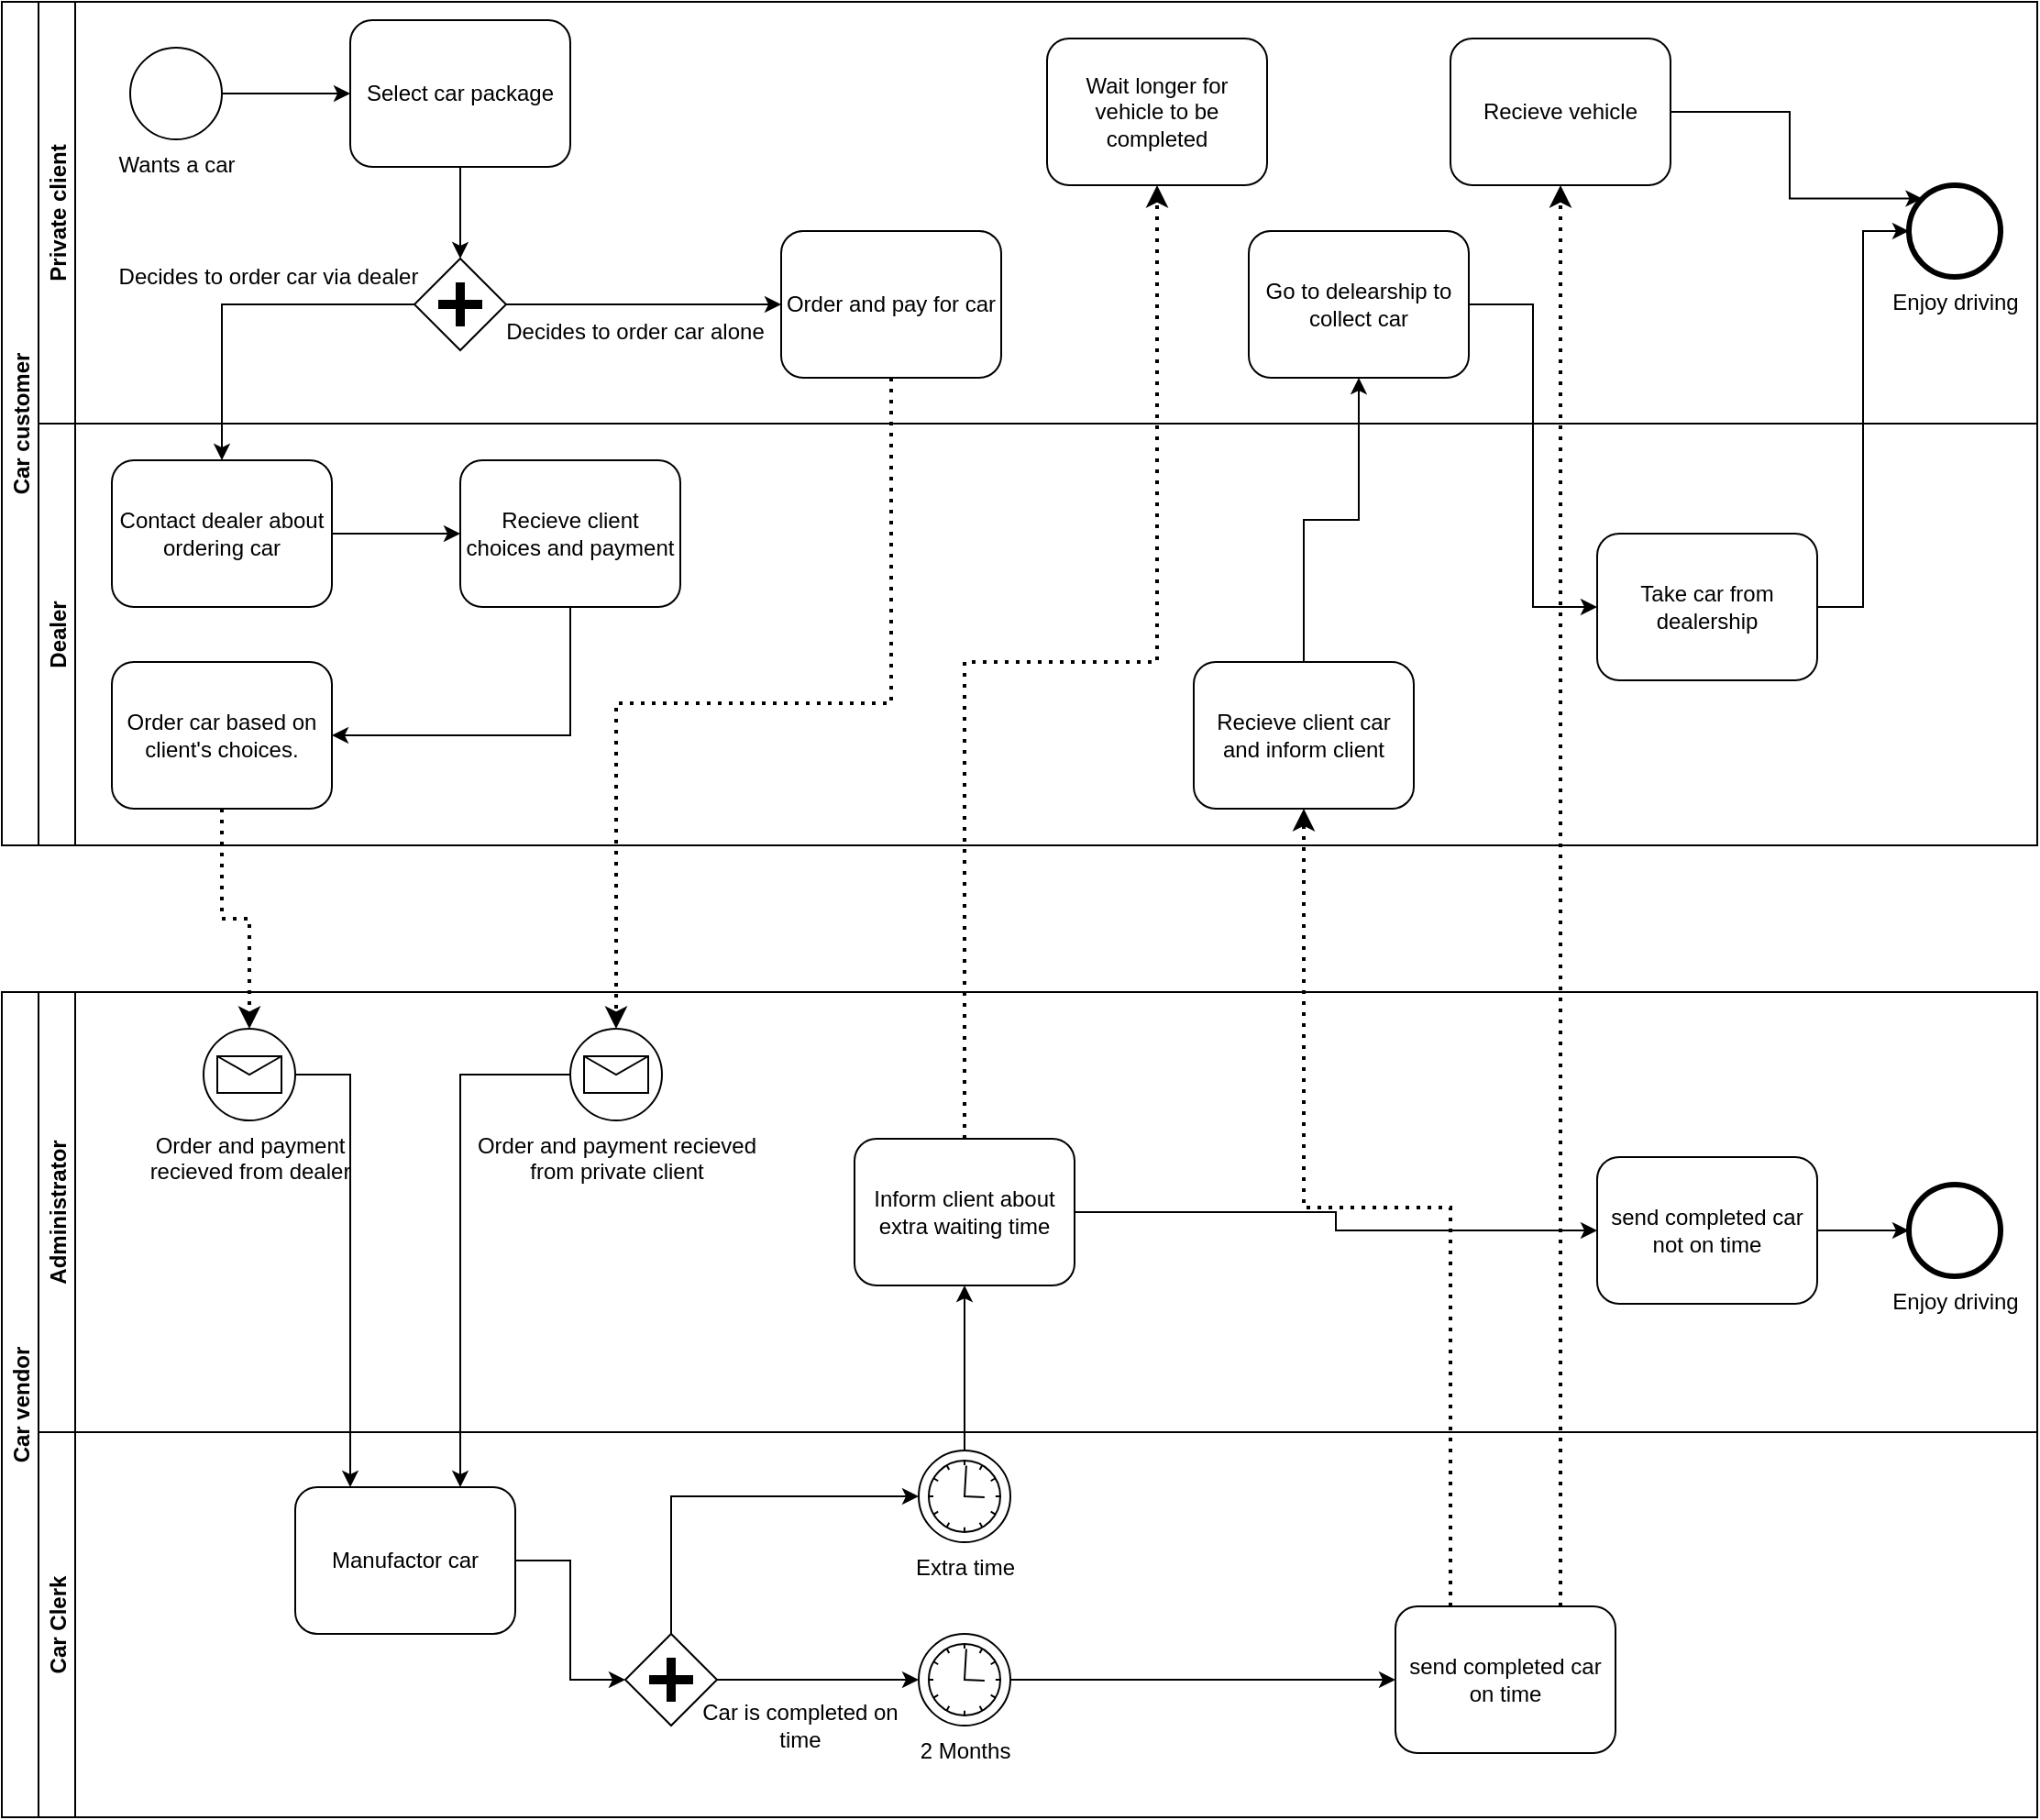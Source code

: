 <mxfile version="13.7.4" type="github">
  <diagram id="HN70raXHhaBrVeVRw2aT" name="Page-1">
    <mxGraphModel dx="1401" dy="1979" grid="1" gridSize="10" guides="1" tooltips="1" connect="1" arrows="1" fold="1" page="1" pageScale="1" pageWidth="850" pageHeight="1100" math="0" shadow="0">
      <root>
        <mxCell id="0" />
        <mxCell id="1" parent="0" />
        <mxCell id="pXvHQ65hjFfUGfcUqaY1-6" value="Car vendor" style="swimlane;startSize=20;horizontal=0;" vertex="1" parent="1">
          <mxGeometry y="420" width="1110" height="450" as="geometry" />
        </mxCell>
        <mxCell id="pXvHQ65hjFfUGfcUqaY1-8" value="Administrator" style="swimlane;startSize=20;horizontal=0;" vertex="1" parent="pXvHQ65hjFfUGfcUqaY1-6">
          <mxGeometry x="20" width="1090" height="240" as="geometry" />
        </mxCell>
        <mxCell id="pXvHQ65hjFfUGfcUqaY1-34" value="&lt;div&gt;Order and payment recieved &lt;br&gt;&lt;/div&gt;&lt;div&gt;from private client&lt;br&gt;&lt;/div&gt;" style="shape=mxgraph.bpmn.shape;html=1;verticalLabelPosition=bottom;labelBackgroundColor=#ffffff;verticalAlign=top;align=center;perimeter=ellipsePerimeter;outlineConnect=0;outline=standard;symbol=message;" vertex="1" parent="pXvHQ65hjFfUGfcUqaY1-8">
          <mxGeometry x="290" y="20" width="50" height="50" as="geometry" />
        </mxCell>
        <mxCell id="pXvHQ65hjFfUGfcUqaY1-39" value="&lt;div&gt;Order and payment &lt;br&gt;&lt;/div&gt;&lt;div&gt;recieved from dealer&lt;/div&gt;" style="shape=mxgraph.bpmn.shape;html=1;verticalLabelPosition=bottom;labelBackgroundColor=#ffffff;verticalAlign=top;align=center;perimeter=ellipsePerimeter;outlineConnect=0;outline=standard;symbol=message;" vertex="1" parent="pXvHQ65hjFfUGfcUqaY1-8">
          <mxGeometry x="90" y="20" width="50" height="50" as="geometry" />
        </mxCell>
        <mxCell id="pXvHQ65hjFfUGfcUqaY1-91" style="edgeStyle=orthogonalEdgeStyle;rounded=0;orthogonalLoop=1;jettySize=auto;html=1;exitX=1;exitY=0.5;exitDx=0;exitDy=0;entryX=0;entryY=0.5;entryDx=0;entryDy=0;strokeWidth=1;" edge="1" parent="pXvHQ65hjFfUGfcUqaY1-8" source="pXvHQ65hjFfUGfcUqaY1-59" target="pXvHQ65hjFfUGfcUqaY1-89">
          <mxGeometry relative="1" as="geometry" />
        </mxCell>
        <mxCell id="pXvHQ65hjFfUGfcUqaY1-59" value="Inform client about extra waiting time" style="shape=ext;rounded=1;html=1;whiteSpace=wrap;" vertex="1" parent="pXvHQ65hjFfUGfcUqaY1-8">
          <mxGeometry x="445" y="80" width="120" height="80" as="geometry" />
        </mxCell>
        <mxCell id="pXvHQ65hjFfUGfcUqaY1-94" style="edgeStyle=orthogonalEdgeStyle;rounded=0;orthogonalLoop=1;jettySize=auto;html=1;exitX=1;exitY=0.5;exitDx=0;exitDy=0;entryX=0;entryY=0.5;entryDx=0;entryDy=0;strokeWidth=1;" edge="1" parent="pXvHQ65hjFfUGfcUqaY1-8" source="pXvHQ65hjFfUGfcUqaY1-89" target="pXvHQ65hjFfUGfcUqaY1-92">
          <mxGeometry relative="1" as="geometry" />
        </mxCell>
        <mxCell id="pXvHQ65hjFfUGfcUqaY1-89" value="&lt;div&gt;send completed car &lt;br&gt;&lt;/div&gt;&lt;div&gt;not on time&lt;br&gt;&lt;/div&gt;" style="shape=ext;rounded=1;html=1;whiteSpace=wrap;" vertex="1" parent="pXvHQ65hjFfUGfcUqaY1-8">
          <mxGeometry x="850" y="90" width="120" height="80" as="geometry" />
        </mxCell>
        <mxCell id="pXvHQ65hjFfUGfcUqaY1-92" value="Enjoy driving" style="shape=mxgraph.bpmn.shape;html=1;verticalLabelPosition=bottom;labelBackgroundColor=#ffffff;verticalAlign=top;align=center;perimeter=ellipsePerimeter;outlineConnect=0;outline=end;symbol=general;" vertex="1" parent="pXvHQ65hjFfUGfcUqaY1-8">
          <mxGeometry x="1020" y="105" width="50" height="50" as="geometry" />
        </mxCell>
        <mxCell id="pXvHQ65hjFfUGfcUqaY1-47" style="edgeStyle=orthogonalEdgeStyle;rounded=0;orthogonalLoop=1;jettySize=auto;html=1;exitX=1;exitY=0.5;exitDx=0;exitDy=0;entryX=0;entryY=0.5;entryDx=0;entryDy=0;strokeWidth=1;" edge="1" parent="pXvHQ65hjFfUGfcUqaY1-6" source="pXvHQ65hjFfUGfcUqaY1-44" target="pXvHQ65hjFfUGfcUqaY1-46">
          <mxGeometry relative="1" as="geometry" />
        </mxCell>
        <mxCell id="pXvHQ65hjFfUGfcUqaY1-44" value="Manufactor car" style="shape=ext;rounded=1;html=1;whiteSpace=wrap;" vertex="1" parent="pXvHQ65hjFfUGfcUqaY1-6">
          <mxGeometry x="160" y="270" width="120" height="80" as="geometry" />
        </mxCell>
        <mxCell id="pXvHQ65hjFfUGfcUqaY1-51" style="edgeStyle=orthogonalEdgeStyle;rounded=0;orthogonalLoop=1;jettySize=auto;html=1;exitX=1;exitY=0.5;exitDx=0;exitDy=0;entryX=0;entryY=0.5;entryDx=0;entryDy=0;strokeWidth=1;" edge="1" parent="pXvHQ65hjFfUGfcUqaY1-6" source="pXvHQ65hjFfUGfcUqaY1-46" target="pXvHQ65hjFfUGfcUqaY1-50">
          <mxGeometry relative="1" as="geometry" />
        </mxCell>
        <mxCell id="pXvHQ65hjFfUGfcUqaY1-58" style="edgeStyle=orthogonalEdgeStyle;rounded=0;orthogonalLoop=1;jettySize=auto;html=1;exitX=0.5;exitY=0;exitDx=0;exitDy=0;entryX=0;entryY=0.5;entryDx=0;entryDy=0;strokeWidth=1;" edge="1" parent="pXvHQ65hjFfUGfcUqaY1-6" source="pXvHQ65hjFfUGfcUqaY1-46" target="pXvHQ65hjFfUGfcUqaY1-55">
          <mxGeometry relative="1" as="geometry" />
        </mxCell>
        <mxCell id="pXvHQ65hjFfUGfcUqaY1-46" value="" style="shape=mxgraph.bpmn.shape;html=1;verticalLabelPosition=bottom;labelBackgroundColor=#ffffff;verticalAlign=top;align=center;perimeter=rhombusPerimeter;background=gateway;outlineConnect=0;outline=none;symbol=parallelGw;" vertex="1" parent="pXvHQ65hjFfUGfcUqaY1-6">
          <mxGeometry x="340" y="350" width="50" height="50" as="geometry" />
        </mxCell>
        <mxCell id="pXvHQ65hjFfUGfcUqaY1-53" style="edgeStyle=orthogonalEdgeStyle;rounded=0;orthogonalLoop=1;jettySize=auto;html=1;exitX=1;exitY=0.5;exitDx=0;exitDy=0;entryX=0;entryY=0.5;entryDx=0;entryDy=0;strokeWidth=1;" edge="1" parent="pXvHQ65hjFfUGfcUqaY1-6" source="pXvHQ65hjFfUGfcUqaY1-50" target="pXvHQ65hjFfUGfcUqaY1-52">
          <mxGeometry relative="1" as="geometry" />
        </mxCell>
        <mxCell id="pXvHQ65hjFfUGfcUqaY1-50" value="2 Months" style="shape=mxgraph.bpmn.shape;html=1;verticalLabelPosition=bottom;labelBackgroundColor=#ffffff;verticalAlign=top;align=center;perimeter=ellipsePerimeter;outlineConnect=0;outline=standard;symbol=timer;" vertex="1" parent="pXvHQ65hjFfUGfcUqaY1-6">
          <mxGeometry x="500" y="350" width="50" height="50" as="geometry" />
        </mxCell>
        <mxCell id="pXvHQ65hjFfUGfcUqaY1-54" value="&lt;div&gt;Car is completed on&lt;/div&gt;&lt;div&gt;time&lt;br&gt;&lt;/div&gt;" style="text;html=1;align=center;verticalAlign=middle;resizable=0;points=[];autosize=1;" vertex="1" parent="pXvHQ65hjFfUGfcUqaY1-6">
          <mxGeometry x="375" y="385" width="120" height="30" as="geometry" />
        </mxCell>
        <mxCell id="pXvHQ65hjFfUGfcUqaY1-60" style="edgeStyle=orthogonalEdgeStyle;rounded=0;orthogonalLoop=1;jettySize=auto;html=1;exitX=0.5;exitY=0;exitDx=0;exitDy=0;entryX=0.5;entryY=1;entryDx=0;entryDy=0;strokeWidth=1;" edge="1" parent="pXvHQ65hjFfUGfcUqaY1-6" source="pXvHQ65hjFfUGfcUqaY1-55" target="pXvHQ65hjFfUGfcUqaY1-59">
          <mxGeometry relative="1" as="geometry" />
        </mxCell>
        <mxCell id="pXvHQ65hjFfUGfcUqaY1-55" value="Extra time" style="shape=mxgraph.bpmn.shape;html=1;verticalLabelPosition=bottom;labelBackgroundColor=#ffffff;verticalAlign=top;align=center;perimeter=ellipsePerimeter;outlineConnect=0;outline=standard;symbol=timer;" vertex="1" parent="pXvHQ65hjFfUGfcUqaY1-6">
          <mxGeometry x="500" y="250" width="50" height="50" as="geometry" />
        </mxCell>
        <mxCell id="pXvHQ65hjFfUGfcUqaY1-87" style="edgeStyle=orthogonalEdgeStyle;rounded=0;orthogonalLoop=1;jettySize=auto;html=1;exitX=1;exitY=0.5;exitDx=0;exitDy=0;entryX=0.25;entryY=0;entryDx=0;entryDy=0;strokeWidth=1;" edge="1" parent="pXvHQ65hjFfUGfcUqaY1-6" source="pXvHQ65hjFfUGfcUqaY1-39" target="pXvHQ65hjFfUGfcUqaY1-44">
          <mxGeometry relative="1" as="geometry" />
        </mxCell>
        <mxCell id="pXvHQ65hjFfUGfcUqaY1-88" style="edgeStyle=orthogonalEdgeStyle;rounded=0;orthogonalLoop=1;jettySize=auto;html=1;exitX=0;exitY=0.5;exitDx=0;exitDy=0;entryX=0.75;entryY=0;entryDx=0;entryDy=0;strokeWidth=1;" edge="1" parent="pXvHQ65hjFfUGfcUqaY1-6" source="pXvHQ65hjFfUGfcUqaY1-34" target="pXvHQ65hjFfUGfcUqaY1-44">
          <mxGeometry relative="1" as="geometry" />
        </mxCell>
        <mxCell id="pXvHQ65hjFfUGfcUqaY1-52" value="&lt;div&gt;send completed car&lt;/div&gt;&lt;div&gt;on time&lt;br&gt;&lt;/div&gt;" style="shape=ext;rounded=1;html=1;whiteSpace=wrap;" vertex="1" parent="pXvHQ65hjFfUGfcUqaY1-6">
          <mxGeometry x="760" y="335" width="120" height="80" as="geometry" />
        </mxCell>
        <mxCell id="pXvHQ65hjFfUGfcUqaY1-7" value="Car Clerk" style="swimlane;startSize=20;horizontal=0;" vertex="1" parent="1">
          <mxGeometry x="20" y="660" width="1090" height="210" as="geometry" />
        </mxCell>
        <mxCell id="pXvHQ65hjFfUGfcUqaY1-9" value="Car customer" style="swimlane;startSize=20;horizontal=0;" vertex="1" parent="1">
          <mxGeometry y="-120" width="1110" height="460" as="geometry" />
        </mxCell>
        <mxCell id="pXvHQ65hjFfUGfcUqaY1-17" value="Private client" style="swimlane;startSize=20;horizontal=0;" vertex="1" parent="pXvHQ65hjFfUGfcUqaY1-9">
          <mxGeometry x="20" width="1090" height="230" as="geometry" />
        </mxCell>
        <mxCell id="pXvHQ65hjFfUGfcUqaY1-21" style="edgeStyle=orthogonalEdgeStyle;rounded=0;orthogonalLoop=1;jettySize=auto;html=1;exitX=1;exitY=0.5;exitDx=0;exitDy=0;entryX=0;entryY=0.5;entryDx=0;entryDy=0;" edge="1" parent="pXvHQ65hjFfUGfcUqaY1-17" source="pXvHQ65hjFfUGfcUqaY1-19" target="pXvHQ65hjFfUGfcUqaY1-20">
          <mxGeometry relative="1" as="geometry" />
        </mxCell>
        <mxCell id="pXvHQ65hjFfUGfcUqaY1-19" value="Wants a car" style="shape=mxgraph.bpmn.shape;html=1;verticalLabelPosition=bottom;labelBackgroundColor=#ffffff;verticalAlign=top;align=center;perimeter=ellipsePerimeter;outlineConnect=0;outline=standard;symbol=general;" vertex="1" parent="pXvHQ65hjFfUGfcUqaY1-17">
          <mxGeometry x="50" y="25" width="50" height="50" as="geometry" />
        </mxCell>
        <mxCell id="pXvHQ65hjFfUGfcUqaY1-27" style="edgeStyle=orthogonalEdgeStyle;rounded=0;orthogonalLoop=1;jettySize=auto;html=1;exitX=0.5;exitY=1;exitDx=0;exitDy=0;entryX=0.5;entryY=0;entryDx=0;entryDy=0;" edge="1" parent="pXvHQ65hjFfUGfcUqaY1-17" source="pXvHQ65hjFfUGfcUqaY1-20" target="pXvHQ65hjFfUGfcUqaY1-26">
          <mxGeometry relative="1" as="geometry" />
        </mxCell>
        <mxCell id="pXvHQ65hjFfUGfcUqaY1-20" value="Select car package" style="shape=ext;rounded=1;html=1;whiteSpace=wrap;" vertex="1" parent="pXvHQ65hjFfUGfcUqaY1-17">
          <mxGeometry x="170" y="10" width="120" height="80" as="geometry" />
        </mxCell>
        <mxCell id="pXvHQ65hjFfUGfcUqaY1-24" value="Order and pay for car" style="shape=ext;rounded=1;html=1;whiteSpace=wrap;" vertex="1" parent="pXvHQ65hjFfUGfcUqaY1-17">
          <mxGeometry x="405" y="125" width="120" height="80" as="geometry" />
        </mxCell>
        <mxCell id="pXvHQ65hjFfUGfcUqaY1-29" style="edgeStyle=orthogonalEdgeStyle;rounded=0;orthogonalLoop=1;jettySize=auto;html=1;exitX=1;exitY=0.5;exitDx=0;exitDy=0;entryX=0;entryY=0.5;entryDx=0;entryDy=0;" edge="1" parent="pXvHQ65hjFfUGfcUqaY1-17" source="pXvHQ65hjFfUGfcUqaY1-26" target="pXvHQ65hjFfUGfcUqaY1-24">
          <mxGeometry relative="1" as="geometry" />
        </mxCell>
        <mxCell id="pXvHQ65hjFfUGfcUqaY1-26" value="" style="shape=mxgraph.bpmn.shape;html=1;verticalLabelPosition=bottom;labelBackgroundColor=#ffffff;verticalAlign=top;align=center;perimeter=rhombusPerimeter;background=gateway;outlineConnect=0;outline=none;symbol=parallelGw;" vertex="1" parent="pXvHQ65hjFfUGfcUqaY1-17">
          <mxGeometry x="205" y="140" width="50" height="50" as="geometry" />
        </mxCell>
        <mxCell id="pXvHQ65hjFfUGfcUqaY1-30" value="Decides to order car via dealer" style="text;html=1;align=center;verticalAlign=middle;resizable=0;points=[];autosize=1;" vertex="1" parent="pXvHQ65hjFfUGfcUqaY1-17">
          <mxGeometry x="35" y="140" width="180" height="20" as="geometry" />
        </mxCell>
        <mxCell id="pXvHQ65hjFfUGfcUqaY1-31" value="Decides to order car alone" style="text;html=1;align=center;verticalAlign=middle;resizable=0;points=[];autosize=1;" vertex="1" parent="pXvHQ65hjFfUGfcUqaY1-17">
          <mxGeometry x="250" y="170" width="150" height="20" as="geometry" />
        </mxCell>
        <mxCell id="pXvHQ65hjFfUGfcUqaY1-45" value="Enjoy driving" style="shape=mxgraph.bpmn.shape;html=1;verticalLabelPosition=bottom;labelBackgroundColor=#ffffff;verticalAlign=top;align=center;perimeter=ellipsePerimeter;outlineConnect=0;outline=end;symbol=general;" vertex="1" parent="pXvHQ65hjFfUGfcUqaY1-17">
          <mxGeometry x="1020" y="100" width="50" height="50" as="geometry" />
        </mxCell>
        <mxCell id="pXvHQ65hjFfUGfcUqaY1-61" value="Wait longer for vehicle to be completed" style="shape=ext;rounded=1;html=1;whiteSpace=wrap;" vertex="1" parent="pXvHQ65hjFfUGfcUqaY1-17">
          <mxGeometry x="550" y="20" width="120" height="80" as="geometry" />
        </mxCell>
        <mxCell id="pXvHQ65hjFfUGfcUqaY1-74" style="edgeStyle=orthogonalEdgeStyle;rounded=0;orthogonalLoop=1;jettySize=auto;html=1;exitX=1;exitY=0.5;exitDx=0;exitDy=0;entryX=0.145;entryY=0.145;entryDx=0;entryDy=0;strokeWidth=1;entryPerimeter=0;" edge="1" parent="pXvHQ65hjFfUGfcUqaY1-17" source="pXvHQ65hjFfUGfcUqaY1-73" target="pXvHQ65hjFfUGfcUqaY1-45">
          <mxGeometry relative="1" as="geometry" />
        </mxCell>
        <mxCell id="pXvHQ65hjFfUGfcUqaY1-73" value="Recieve vehicle" style="shape=ext;rounded=1;html=1;whiteSpace=wrap;" vertex="1" parent="pXvHQ65hjFfUGfcUqaY1-17">
          <mxGeometry x="770" y="20" width="120" height="80" as="geometry" />
        </mxCell>
        <mxCell id="pXvHQ65hjFfUGfcUqaY1-76" value="Go to delearship to collect car" style="shape=ext;rounded=1;html=1;whiteSpace=wrap;" vertex="1" parent="pXvHQ65hjFfUGfcUqaY1-17">
          <mxGeometry x="660" y="125" width="120" height="80" as="geometry" />
        </mxCell>
        <mxCell id="pXvHQ65hjFfUGfcUqaY1-33" style="edgeStyle=orthogonalEdgeStyle;rounded=0;orthogonalLoop=1;jettySize=auto;html=1;exitX=1;exitY=0.5;exitDx=0;exitDy=0;entryX=0;entryY=0.5;entryDx=0;entryDy=0;" edge="1" parent="pXvHQ65hjFfUGfcUqaY1-9" source="pXvHQ65hjFfUGfcUqaY1-22" target="pXvHQ65hjFfUGfcUqaY1-32">
          <mxGeometry relative="1" as="geometry" />
        </mxCell>
        <mxCell id="pXvHQ65hjFfUGfcUqaY1-22" value="Contact dealer about ordering car" style="shape=ext;rounded=1;html=1;whiteSpace=wrap;" vertex="1" parent="pXvHQ65hjFfUGfcUqaY1-9">
          <mxGeometry x="60" y="250" width="120" height="80" as="geometry" />
        </mxCell>
        <mxCell id="pXvHQ65hjFfUGfcUqaY1-28" style="edgeStyle=orthogonalEdgeStyle;rounded=0;orthogonalLoop=1;jettySize=auto;html=1;exitX=0;exitY=0.5;exitDx=0;exitDy=0;entryX=0.5;entryY=0;entryDx=0;entryDy=0;" edge="1" parent="pXvHQ65hjFfUGfcUqaY1-9" source="pXvHQ65hjFfUGfcUqaY1-26" target="pXvHQ65hjFfUGfcUqaY1-22">
          <mxGeometry relative="1" as="geometry" />
        </mxCell>
        <mxCell id="pXvHQ65hjFfUGfcUqaY1-37" style="edgeStyle=orthogonalEdgeStyle;rounded=0;orthogonalLoop=1;jettySize=auto;html=1;exitX=0.5;exitY=1;exitDx=0;exitDy=0;entryX=1;entryY=0.5;entryDx=0;entryDy=0;" edge="1" parent="pXvHQ65hjFfUGfcUqaY1-9" source="pXvHQ65hjFfUGfcUqaY1-32" target="pXvHQ65hjFfUGfcUqaY1-36">
          <mxGeometry relative="1" as="geometry" />
        </mxCell>
        <mxCell id="pXvHQ65hjFfUGfcUqaY1-32" value="Recieve client choices and payment" style="shape=ext;rounded=1;html=1;whiteSpace=wrap;" vertex="1" parent="pXvHQ65hjFfUGfcUqaY1-9">
          <mxGeometry x="250" y="250" width="120" height="80" as="geometry" />
        </mxCell>
        <mxCell id="pXvHQ65hjFfUGfcUqaY1-36" value="Order car based on client&#39;s choices." style="shape=ext;rounded=1;html=1;whiteSpace=wrap;" vertex="1" parent="pXvHQ65hjFfUGfcUqaY1-9">
          <mxGeometry x="60" y="360" width="120" height="80" as="geometry" />
        </mxCell>
        <mxCell id="pXvHQ65hjFfUGfcUqaY1-77" style="edgeStyle=orthogonalEdgeStyle;rounded=0;orthogonalLoop=1;jettySize=auto;html=1;exitX=0.5;exitY=0;exitDx=0;exitDy=0;entryX=0.5;entryY=1;entryDx=0;entryDy=0;strokeWidth=1;" edge="1" parent="pXvHQ65hjFfUGfcUqaY1-9" source="pXvHQ65hjFfUGfcUqaY1-71" target="pXvHQ65hjFfUGfcUqaY1-76">
          <mxGeometry relative="1" as="geometry" />
        </mxCell>
        <mxCell id="pXvHQ65hjFfUGfcUqaY1-71" value="Recieve client car and inform client" style="shape=ext;rounded=1;html=1;whiteSpace=wrap;" vertex="1" parent="pXvHQ65hjFfUGfcUqaY1-9">
          <mxGeometry x="650" y="360" width="120" height="80" as="geometry" />
        </mxCell>
        <mxCell id="pXvHQ65hjFfUGfcUqaY1-82" style="edgeStyle=orthogonalEdgeStyle;rounded=0;orthogonalLoop=1;jettySize=auto;html=1;exitX=1;exitY=0.5;exitDx=0;exitDy=0;strokeWidth=1;entryX=0;entryY=0.5;entryDx=0;entryDy=0;" edge="1" parent="pXvHQ65hjFfUGfcUqaY1-9" source="pXvHQ65hjFfUGfcUqaY1-78" target="pXvHQ65hjFfUGfcUqaY1-45">
          <mxGeometry relative="1" as="geometry">
            <mxPoint x="1040" y="330" as="targetPoint" />
          </mxGeometry>
        </mxCell>
        <mxCell id="pXvHQ65hjFfUGfcUqaY1-78" value="Take car from dealership" style="shape=ext;rounded=1;html=1;whiteSpace=wrap;" vertex="1" parent="pXvHQ65hjFfUGfcUqaY1-9">
          <mxGeometry x="870" y="290" width="120" height="80" as="geometry" />
        </mxCell>
        <mxCell id="pXvHQ65hjFfUGfcUqaY1-80" style="edgeStyle=orthogonalEdgeStyle;rounded=0;orthogonalLoop=1;jettySize=auto;html=1;exitX=1;exitY=0.5;exitDx=0;exitDy=0;entryX=0;entryY=0.5;entryDx=0;entryDy=0;strokeWidth=1;" edge="1" parent="pXvHQ65hjFfUGfcUqaY1-9" source="pXvHQ65hjFfUGfcUqaY1-76" target="pXvHQ65hjFfUGfcUqaY1-78">
          <mxGeometry relative="1" as="geometry" />
        </mxCell>
        <mxCell id="pXvHQ65hjFfUGfcUqaY1-16" value="Dealer" style="swimlane;startSize=20;horizontal=0;" vertex="1" parent="1">
          <mxGeometry x="20" y="110" width="1090" height="230" as="geometry" />
        </mxCell>
        <mxCell id="pXvHQ65hjFfUGfcUqaY1-38" style="edgeStyle=orthogonalEdgeStyle;rounded=0;orthogonalLoop=1;jettySize=auto;html=1;exitX=0.5;exitY=1;exitDx=0;exitDy=0;entryX=0.5;entryY=0;entryDx=0;entryDy=0;dashed=1;dashPattern=1 2;strokeWidth=2;" edge="1" parent="1" source="pXvHQ65hjFfUGfcUqaY1-24" target="pXvHQ65hjFfUGfcUqaY1-34">
          <mxGeometry relative="1" as="geometry" />
        </mxCell>
        <mxCell id="pXvHQ65hjFfUGfcUqaY1-42" style="edgeStyle=orthogonalEdgeStyle;rounded=0;orthogonalLoop=1;jettySize=auto;html=1;exitX=0.5;exitY=1;exitDx=0;exitDy=0;entryX=0.5;entryY=0;entryDx=0;entryDy=0;dashed=1;dashPattern=1 2;strokeWidth=2;" edge="1" parent="1" source="pXvHQ65hjFfUGfcUqaY1-36" target="pXvHQ65hjFfUGfcUqaY1-39">
          <mxGeometry relative="1" as="geometry" />
        </mxCell>
        <mxCell id="pXvHQ65hjFfUGfcUqaY1-62" style="edgeStyle=orthogonalEdgeStyle;rounded=0;orthogonalLoop=1;jettySize=auto;html=1;exitX=0.5;exitY=0;exitDx=0;exitDy=0;entryX=0.5;entryY=1;entryDx=0;entryDy=0;strokeWidth=1;strokeColor=none;dashed=1;dashPattern=1 1;" edge="1" parent="1" source="pXvHQ65hjFfUGfcUqaY1-59" target="pXvHQ65hjFfUGfcUqaY1-61">
          <mxGeometry relative="1" as="geometry" />
        </mxCell>
        <mxCell id="pXvHQ65hjFfUGfcUqaY1-63" style="edgeStyle=orthogonalEdgeStyle;rounded=0;orthogonalLoop=1;jettySize=auto;html=1;exitX=0.5;exitY=0;exitDx=0;exitDy=0;entryX=0.5;entryY=1;entryDx=0;entryDy=0;dashed=1;strokeWidth=2;dashPattern=1 2;" edge="1" parent="1" source="pXvHQ65hjFfUGfcUqaY1-59" target="pXvHQ65hjFfUGfcUqaY1-61">
          <mxGeometry relative="1" as="geometry" />
        </mxCell>
        <mxCell id="pXvHQ65hjFfUGfcUqaY1-72" style="edgeStyle=orthogonalEdgeStyle;rounded=0;orthogonalLoop=1;jettySize=auto;html=1;exitX=0.25;exitY=0;exitDx=0;exitDy=0;entryX=0.5;entryY=1;entryDx=0;entryDy=0;strokeWidth=2;dashed=1;dashPattern=1 2;" edge="1" parent="1" source="pXvHQ65hjFfUGfcUqaY1-52" target="pXvHQ65hjFfUGfcUqaY1-71">
          <mxGeometry relative="1" as="geometry">
            <mxPoint x="795" y="595" as="sourcePoint" />
          </mxGeometry>
        </mxCell>
        <mxCell id="pXvHQ65hjFfUGfcUqaY1-75" style="edgeStyle=orthogonalEdgeStyle;rounded=0;orthogonalLoop=1;jettySize=auto;html=1;exitX=0.75;exitY=0;exitDx=0;exitDy=0;entryX=0.5;entryY=1;entryDx=0;entryDy=0;strokeWidth=2;dashed=1;dashPattern=1 2;" edge="1" parent="1" source="pXvHQ65hjFfUGfcUqaY1-52" target="pXvHQ65hjFfUGfcUqaY1-73">
          <mxGeometry relative="1" as="geometry">
            <mxPoint x="845" y="595" as="sourcePoint" />
          </mxGeometry>
        </mxCell>
      </root>
    </mxGraphModel>
  </diagram>
</mxfile>
